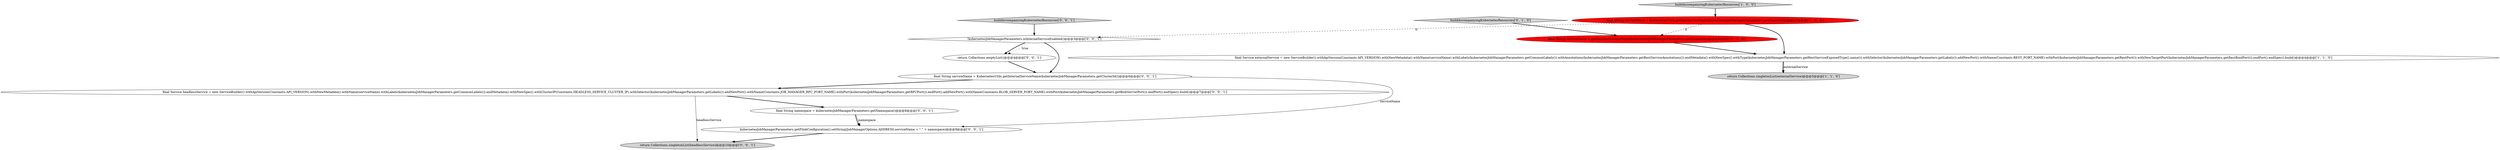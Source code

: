 digraph {
10 [style = filled, label = "!kubernetesJobManagerParameters.isInternalServiceEnabled()@@@3@@@['0', '0', '1']", fillcolor = white, shape = diamond image = "AAA0AAABBB3BBB"];
8 [style = filled, label = "final Service headlessService = new ServiceBuilder().withApiVersion(Constants.API_VERSION).withNewMetadata().withName(serviceName).withLabels(kubernetesJobManagerParameters.getCommonLabels()).endMetadata().withNewSpec().withClusterIP(Constants.HEADLESS_SERVICE_CLUSTER_IP).withSelector(kubernetesJobManagerParameters.getLabels()).addNewPort().withName(Constants.JOB_MANAGER_RPC_PORT_NAME).withPort(kubernetesJobManagerParameters.getRPCPort()).endPort().addNewPort().withName(Constants.BLOB_SERVER_PORT_NAME).withPort(kubernetesJobManagerParameters.getBlobServerPort()).endPort().endSpec().build()@@@7@@@['0', '0', '1']", fillcolor = white, shape = ellipse image = "AAA0AAABBB3BBB"];
12 [style = filled, label = "return Collections.emptyList()@@@4@@@['0', '0', '1']", fillcolor = white, shape = ellipse image = "AAA0AAABBB3BBB"];
0 [style = filled, label = "final Service externalService = new ServiceBuilder().withApiVersion(Constants.API_VERSION).withNewMetadata().withName(serviceName).withLabels(kubernetesJobManagerParameters.getCommonLabels()).withAnnotations(kubernetesJobManagerParameters.getRestServiceAnnotations()).endMetadata().withNewSpec().withType(kubernetesJobManagerParameters.getRestServiceExposedType().name()).withSelector(kubernetesJobManagerParameters.getLabels()).addNewPort().withName(Constants.REST_PORT_NAME).withPort(kubernetesJobManagerParameters.getRestPort()).withNewTargetPort(kubernetesJobManagerParameters.getRestBindPort()).endPort().endSpec().build()@@@4@@@['1', '1', '0']", fillcolor = white, shape = ellipse image = "AAA0AAABBB1BBB"];
6 [style = filled, label = "return Collections.singletonList(headlessService)@@@10@@@['0', '0', '1']", fillcolor = lightgray, shape = ellipse image = "AAA0AAABBB3BBB"];
9 [style = filled, label = "buildAccompanyingKubernetesResources['0', '0', '1']", fillcolor = lightgray, shape = diamond image = "AAA0AAABBB3BBB"];
7 [style = filled, label = "final String serviceName = KubernetesUtils.getInternalServiceName(kubernetesJobManagerParameters.getClusterId())@@@6@@@['0', '0', '1']", fillcolor = white, shape = ellipse image = "AAA0AAABBB3BBB"];
3 [style = filled, label = "return Collections.singletonList(externalService)@@@5@@@['1', '1', '0']", fillcolor = lightgray, shape = ellipse image = "AAA0AAABBB1BBB"];
13 [style = filled, label = "final String namespace = kubernetesJobManagerParameters.getNamespace()@@@8@@@['0', '0', '1']", fillcolor = white, shape = ellipse image = "AAA0AAABBB3BBB"];
4 [style = filled, label = "final String serviceName = getExternalServiceName(kubernetesJobManagerParameters.getClusterId())@@@3@@@['0', '1', '0']", fillcolor = red, shape = ellipse image = "AAA1AAABBB2BBB"];
5 [style = filled, label = "buildAccompanyingKubernetesResources['0', '1', '0']", fillcolor = lightgray, shape = diamond image = "AAA0AAABBB2BBB"];
11 [style = filled, label = "kubernetesJobManagerParameters.getFlinkConfiguration().setString(JobManagerOptions.ADDRESS,serviceName + \".\" + namespace)@@@9@@@['0', '0', '1']", fillcolor = white, shape = ellipse image = "AAA0AAABBB3BBB"];
1 [style = filled, label = "buildAccompanyingKubernetesResources['1', '0', '0']", fillcolor = lightgray, shape = diamond image = "AAA0AAABBB1BBB"];
2 [style = filled, label = "final String serviceName = KubernetesUtils.getRestServiceName(kubernetesJobManagerParameters.getClusterId())@@@3@@@['1', '0', '0']", fillcolor = red, shape = ellipse image = "AAA1AAABBB1BBB"];
0->3 [style = bold, label=""];
11->6 [style = bold, label=""];
2->4 [style = dashed, label="0"];
2->10 [style = dashed, label="0"];
1->2 [style = bold, label=""];
2->0 [style = bold, label=""];
0->3 [style = solid, label="externalService"];
10->12 [style = dotted, label="true"];
9->10 [style = bold, label=""];
7->11 [style = solid, label="serviceName"];
7->8 [style = bold, label=""];
13->11 [style = solid, label="namespace"];
10->12 [style = bold, label=""];
10->7 [style = bold, label=""];
13->11 [style = bold, label=""];
12->7 [style = bold, label=""];
5->4 [style = bold, label=""];
8->13 [style = bold, label=""];
4->0 [style = bold, label=""];
8->6 [style = solid, label="headlessService"];
}
